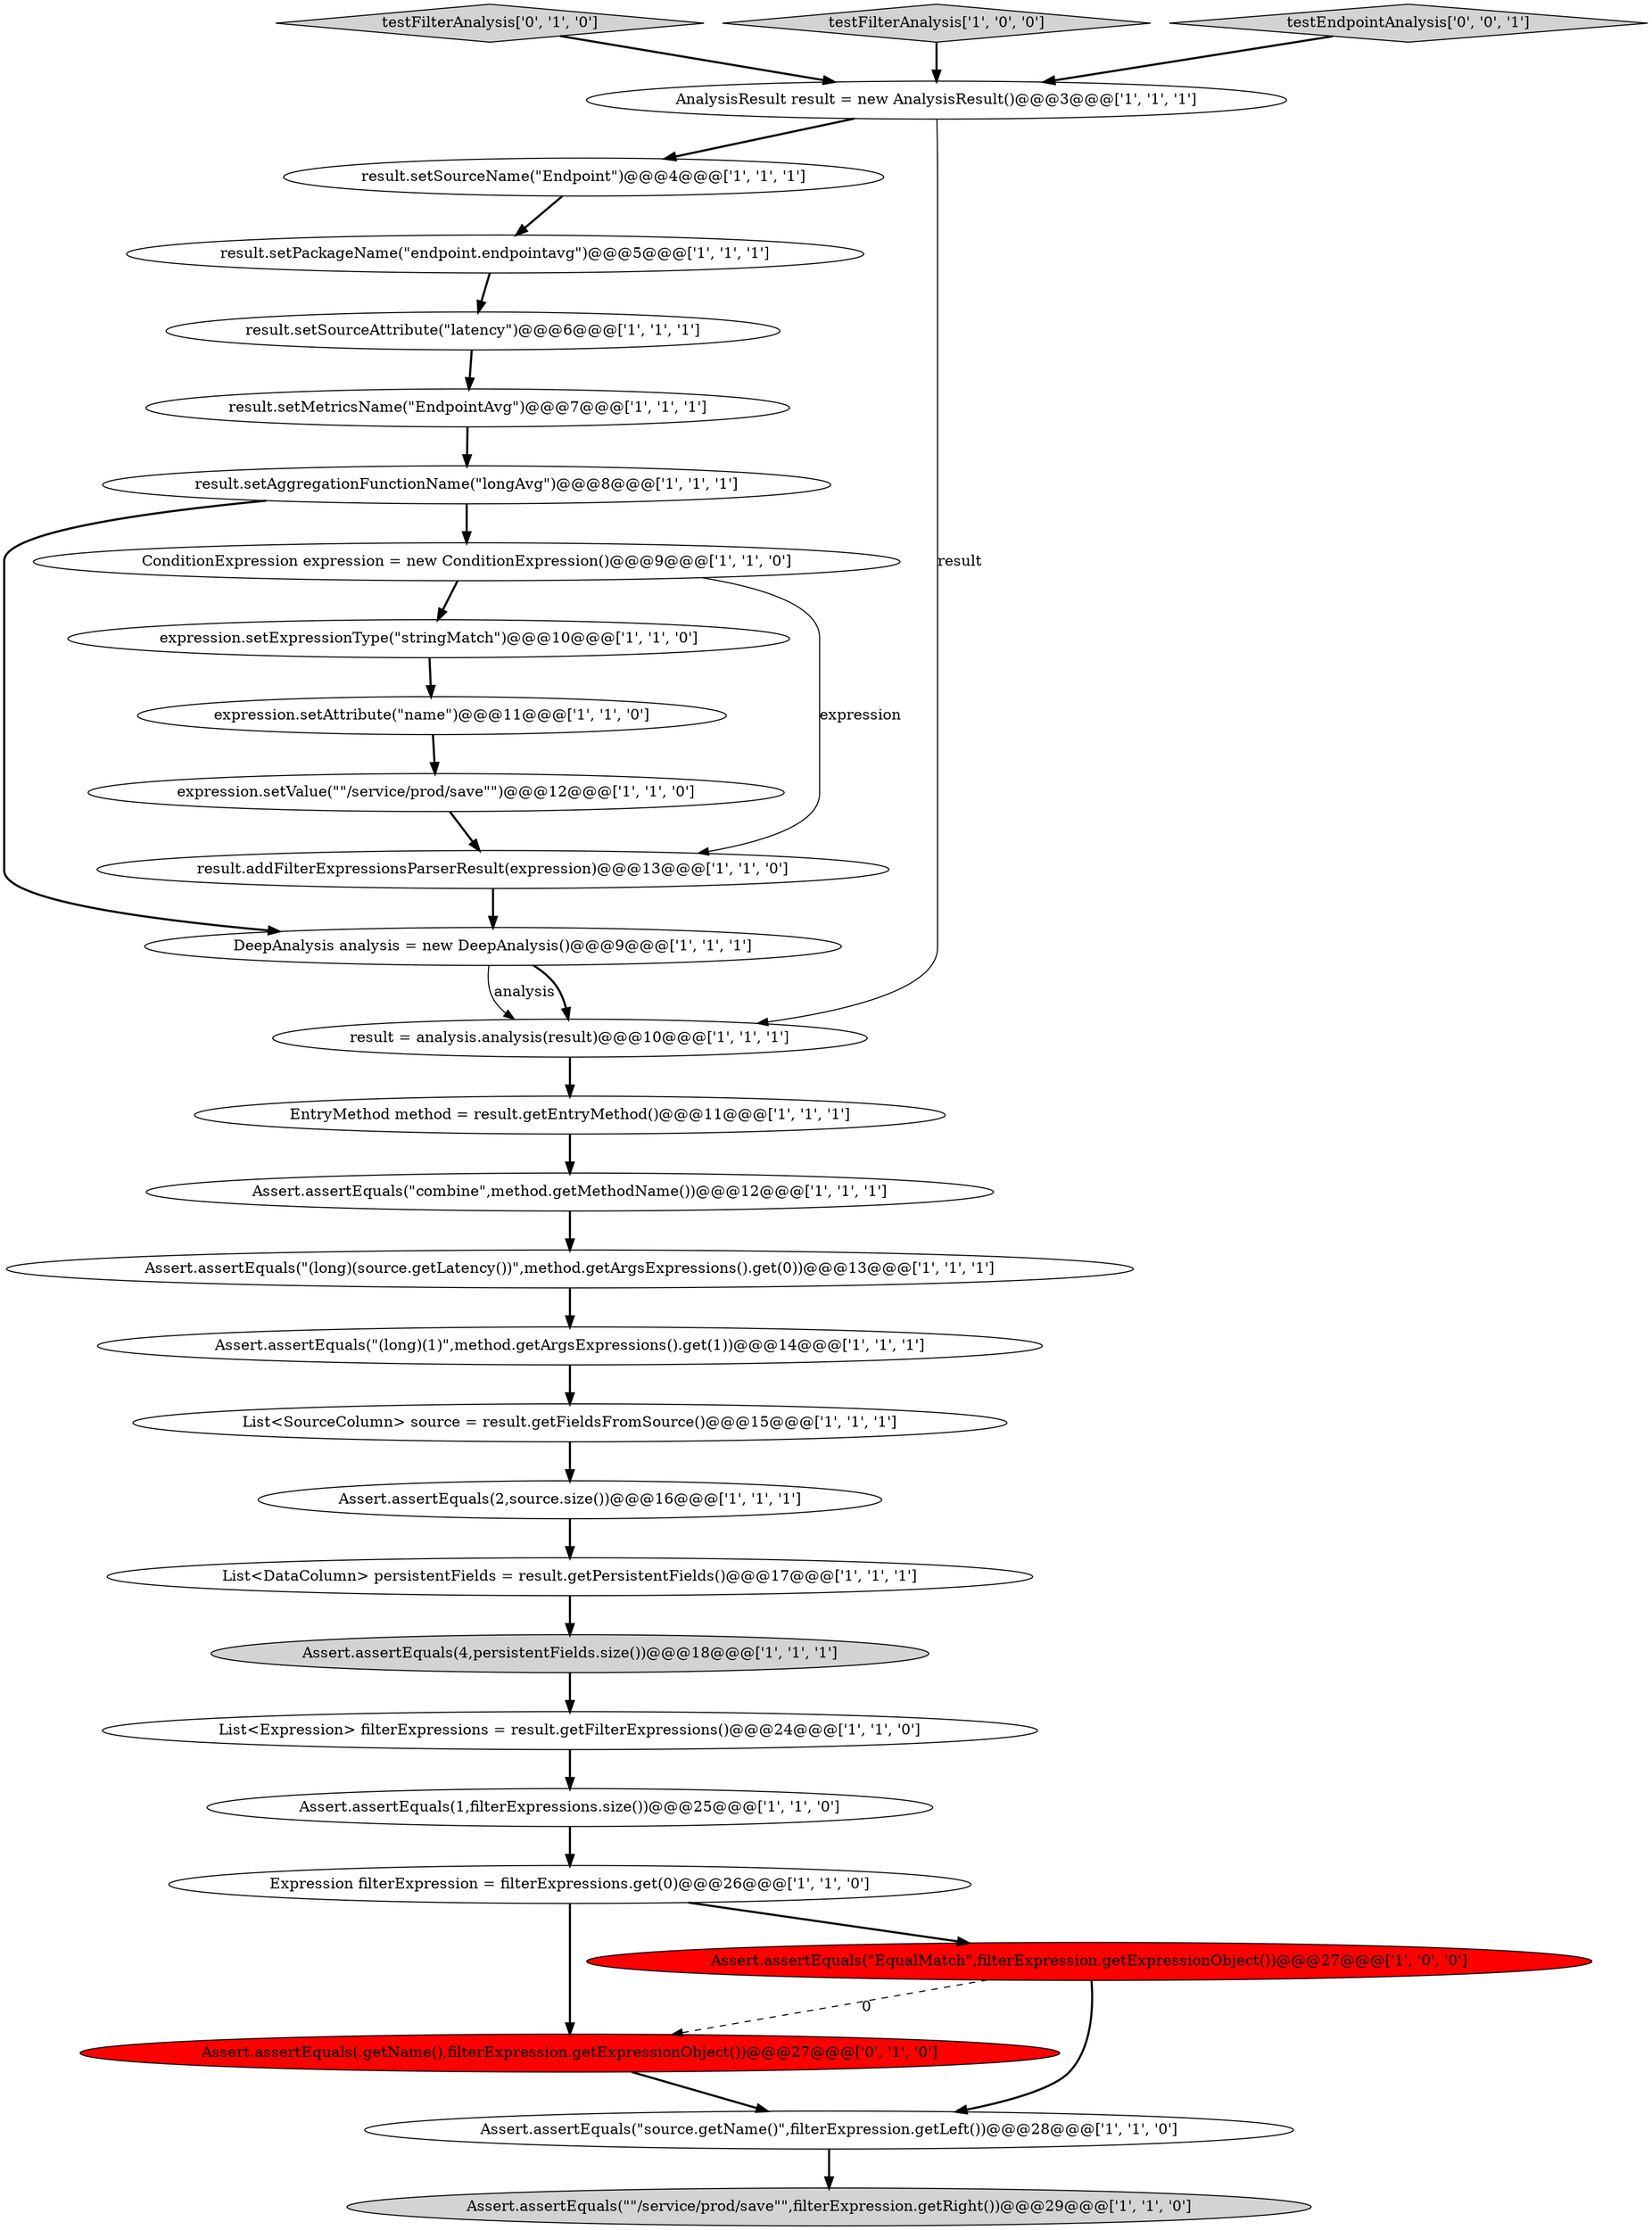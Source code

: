 digraph {
27 [style = filled, label = "List<Expression> filterExpressions = result.getFilterExpressions()@@@24@@@['1', '1', '0']", fillcolor = white, shape = ellipse image = "AAA0AAABBB1BBB"];
21 [style = filled, label = "Expression filterExpression = filterExpressions.get(0)@@@26@@@['1', '1', '0']", fillcolor = white, shape = ellipse image = "AAA0AAABBB1BBB"];
28 [style = filled, label = "testFilterAnalysis['0', '1', '0']", fillcolor = lightgray, shape = diamond image = "AAA0AAABBB2BBB"];
0 [style = filled, label = "result.setMetricsName(\"EndpointAvg\")@@@7@@@['1', '1', '1']", fillcolor = white, shape = ellipse image = "AAA0AAABBB1BBB"];
23 [style = filled, label = "testFilterAnalysis['1', '0', '0']", fillcolor = lightgray, shape = diamond image = "AAA0AAABBB1BBB"];
7 [style = filled, label = "Assert.assertEquals(\"combine\",method.getMethodName())@@@12@@@['1', '1', '1']", fillcolor = white, shape = ellipse image = "AAA0AAABBB1BBB"];
10 [style = filled, label = "expression.setAttribute(\"name\")@@@11@@@['1', '1', '0']", fillcolor = white, shape = ellipse image = "AAA0AAABBB1BBB"];
4 [style = filled, label = "Assert.assertEquals(\"source.getName()\",filterExpression.getLeft())@@@28@@@['1', '1', '0']", fillcolor = white, shape = ellipse image = "AAA0AAABBB1BBB"];
18 [style = filled, label = "result.setSourceName(\"Endpoint\")@@@4@@@['1', '1', '1']", fillcolor = white, shape = ellipse image = "AAA0AAABBB1BBB"];
12 [style = filled, label = "result.setAggregationFunctionName(\"longAvg\")@@@8@@@['1', '1', '1']", fillcolor = white, shape = ellipse image = "AAA0AAABBB1BBB"];
20 [style = filled, label = "List<DataColumn> persistentFields = result.getPersistentFields()@@@17@@@['1', '1', '1']", fillcolor = white, shape = ellipse image = "AAA0AAABBB1BBB"];
8 [style = filled, label = "result = analysis.analysis(result)@@@10@@@['1', '1', '1']", fillcolor = white, shape = ellipse image = "AAA0AAABBB1BBB"];
2 [style = filled, label = "expression.setValue(\"\"/service/prod/save\"\")@@@12@@@['1', '1', '0']", fillcolor = white, shape = ellipse image = "AAA0AAABBB1BBB"];
29 [style = filled, label = "Assert.assertEquals(.getName(),filterExpression.getExpressionObject())@@@27@@@['0', '1', '0']", fillcolor = red, shape = ellipse image = "AAA1AAABBB2BBB"];
30 [style = filled, label = "testEndpointAnalysis['0', '0', '1']", fillcolor = lightgray, shape = diamond image = "AAA0AAABBB3BBB"];
3 [style = filled, label = "Assert.assertEquals(1,filterExpressions.size())@@@25@@@['1', '1', '0']", fillcolor = white, shape = ellipse image = "AAA0AAABBB1BBB"];
11 [style = filled, label = "DeepAnalysis analysis = new DeepAnalysis()@@@9@@@['1', '1', '1']", fillcolor = white, shape = ellipse image = "AAA0AAABBB1BBB"];
25 [style = filled, label = "result.setPackageName(\"endpoint.endpointavg\")@@@5@@@['1', '1', '1']", fillcolor = white, shape = ellipse image = "AAA0AAABBB1BBB"];
17 [style = filled, label = "EntryMethod method = result.getEntryMethod()@@@11@@@['1', '1', '1']", fillcolor = white, shape = ellipse image = "AAA0AAABBB1BBB"];
9 [style = filled, label = "expression.setExpressionType(\"stringMatch\")@@@10@@@['1', '1', '0']", fillcolor = white, shape = ellipse image = "AAA0AAABBB1BBB"];
5 [style = filled, label = "Assert.assertEquals(\"EqualMatch\",filterExpression.getExpressionObject())@@@27@@@['1', '0', '0']", fillcolor = red, shape = ellipse image = "AAA1AAABBB1BBB"];
22 [style = filled, label = "Assert.assertEquals(\"\"/service/prod/save\"\",filterExpression.getRight())@@@29@@@['1', '1', '0']", fillcolor = lightgray, shape = ellipse image = "AAA0AAABBB1BBB"];
16 [style = filled, label = "result.addFilterExpressionsParserResult(expression)@@@13@@@['1', '1', '0']", fillcolor = white, shape = ellipse image = "AAA0AAABBB1BBB"];
15 [style = filled, label = "Assert.assertEquals(\"(long)(source.getLatency())\",method.getArgsExpressions().get(0))@@@13@@@['1', '1', '1']", fillcolor = white, shape = ellipse image = "AAA0AAABBB1BBB"];
1 [style = filled, label = "Assert.assertEquals(\"(long)(1)\",method.getArgsExpressions().get(1))@@@14@@@['1', '1', '1']", fillcolor = white, shape = ellipse image = "AAA0AAABBB1BBB"];
6 [style = filled, label = "AnalysisResult result = new AnalysisResult()@@@3@@@['1', '1', '1']", fillcolor = white, shape = ellipse image = "AAA0AAABBB1BBB"];
14 [style = filled, label = "result.setSourceAttribute(\"latency\")@@@6@@@['1', '1', '1']", fillcolor = white, shape = ellipse image = "AAA0AAABBB1BBB"];
13 [style = filled, label = "Assert.assertEquals(4,persistentFields.size())@@@18@@@['1', '1', '1']", fillcolor = lightgray, shape = ellipse image = "AAA0AAABBB1BBB"];
26 [style = filled, label = "Assert.assertEquals(2,source.size())@@@16@@@['1', '1', '1']", fillcolor = white, shape = ellipse image = "AAA0AAABBB1BBB"];
24 [style = filled, label = "List<SourceColumn> source = result.getFieldsFromSource()@@@15@@@['1', '1', '1']", fillcolor = white, shape = ellipse image = "AAA0AAABBB1BBB"];
19 [style = filled, label = "ConditionExpression expression = new ConditionExpression()@@@9@@@['1', '1', '0']", fillcolor = white, shape = ellipse image = "AAA0AAABBB1BBB"];
29->4 [style = bold, label=""];
28->6 [style = bold, label=""];
20->13 [style = bold, label=""];
16->11 [style = bold, label=""];
6->18 [style = bold, label=""];
0->12 [style = bold, label=""];
27->3 [style = bold, label=""];
12->11 [style = bold, label=""];
6->8 [style = solid, label="result"];
25->14 [style = bold, label=""];
5->29 [style = dashed, label="0"];
9->10 [style = bold, label=""];
30->6 [style = bold, label=""];
17->7 [style = bold, label=""];
8->17 [style = bold, label=""];
21->5 [style = bold, label=""];
24->26 [style = bold, label=""];
13->27 [style = bold, label=""];
21->29 [style = bold, label=""];
14->0 [style = bold, label=""];
19->9 [style = bold, label=""];
1->24 [style = bold, label=""];
23->6 [style = bold, label=""];
5->4 [style = bold, label=""];
18->25 [style = bold, label=""];
11->8 [style = solid, label="analysis"];
11->8 [style = bold, label=""];
7->15 [style = bold, label=""];
3->21 [style = bold, label=""];
10->2 [style = bold, label=""];
19->16 [style = solid, label="expression"];
12->19 [style = bold, label=""];
4->22 [style = bold, label=""];
26->20 [style = bold, label=""];
15->1 [style = bold, label=""];
2->16 [style = bold, label=""];
}
